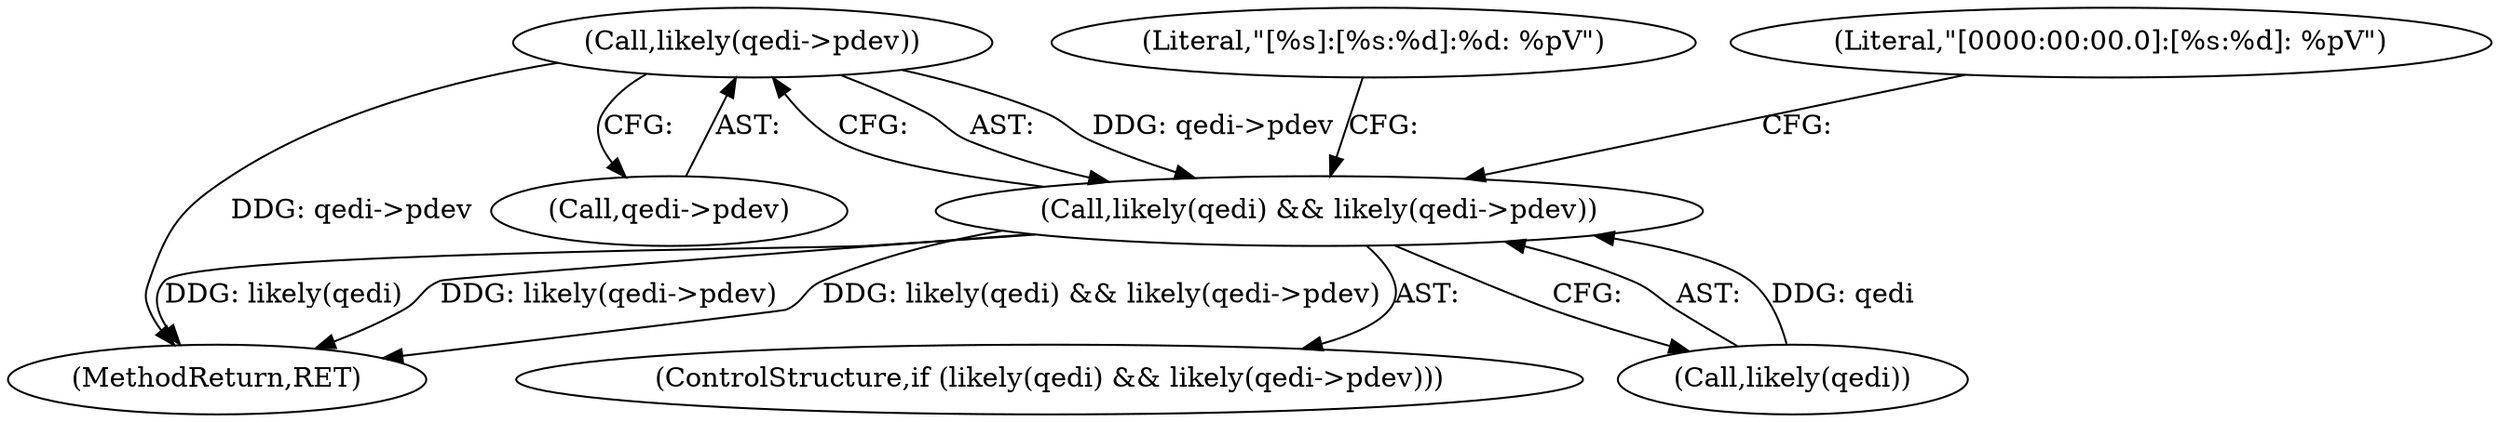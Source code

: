digraph "0_linux_c09581a52765a85f19fc35340127396d5e3379cc_1@pointer" {
"1000145" [label="(Call,likely(qedi->pdev))"];
"1000142" [label="(Call,likely(qedi) && likely(qedi->pdev))"];
"1000175" [label="(MethodReturn,RET)"];
"1000145" [label="(Call,likely(qedi->pdev))"];
"1000146" [label="(Call,qedi->pdev)"];
"1000141" [label="(ControlStructure,if (likely(qedi) && likely(qedi->pdev)))"];
"1000150" [label="(Literal,\"[%s]:[%s:%d]:%d: %pV\")"];
"1000142" [label="(Call,likely(qedi) && likely(qedi->pdev))"];
"1000143" [label="(Call,likely(qedi))"];
"1000167" [label="(Literal,\"[0000:00:00.0]:[%s:%d]: %pV\")"];
"1000145" -> "1000142"  [label="AST: "];
"1000145" -> "1000146"  [label="CFG: "];
"1000146" -> "1000145"  [label="AST: "];
"1000142" -> "1000145"  [label="CFG: "];
"1000145" -> "1000175"  [label="DDG: qedi->pdev"];
"1000145" -> "1000142"  [label="DDG: qedi->pdev"];
"1000142" -> "1000141"  [label="AST: "];
"1000142" -> "1000143"  [label="CFG: "];
"1000143" -> "1000142"  [label="AST: "];
"1000150" -> "1000142"  [label="CFG: "];
"1000167" -> "1000142"  [label="CFG: "];
"1000142" -> "1000175"  [label="DDG: likely(qedi) && likely(qedi->pdev)"];
"1000142" -> "1000175"  [label="DDG: likely(qedi)"];
"1000142" -> "1000175"  [label="DDG: likely(qedi->pdev)"];
"1000143" -> "1000142"  [label="DDG: qedi"];
}
